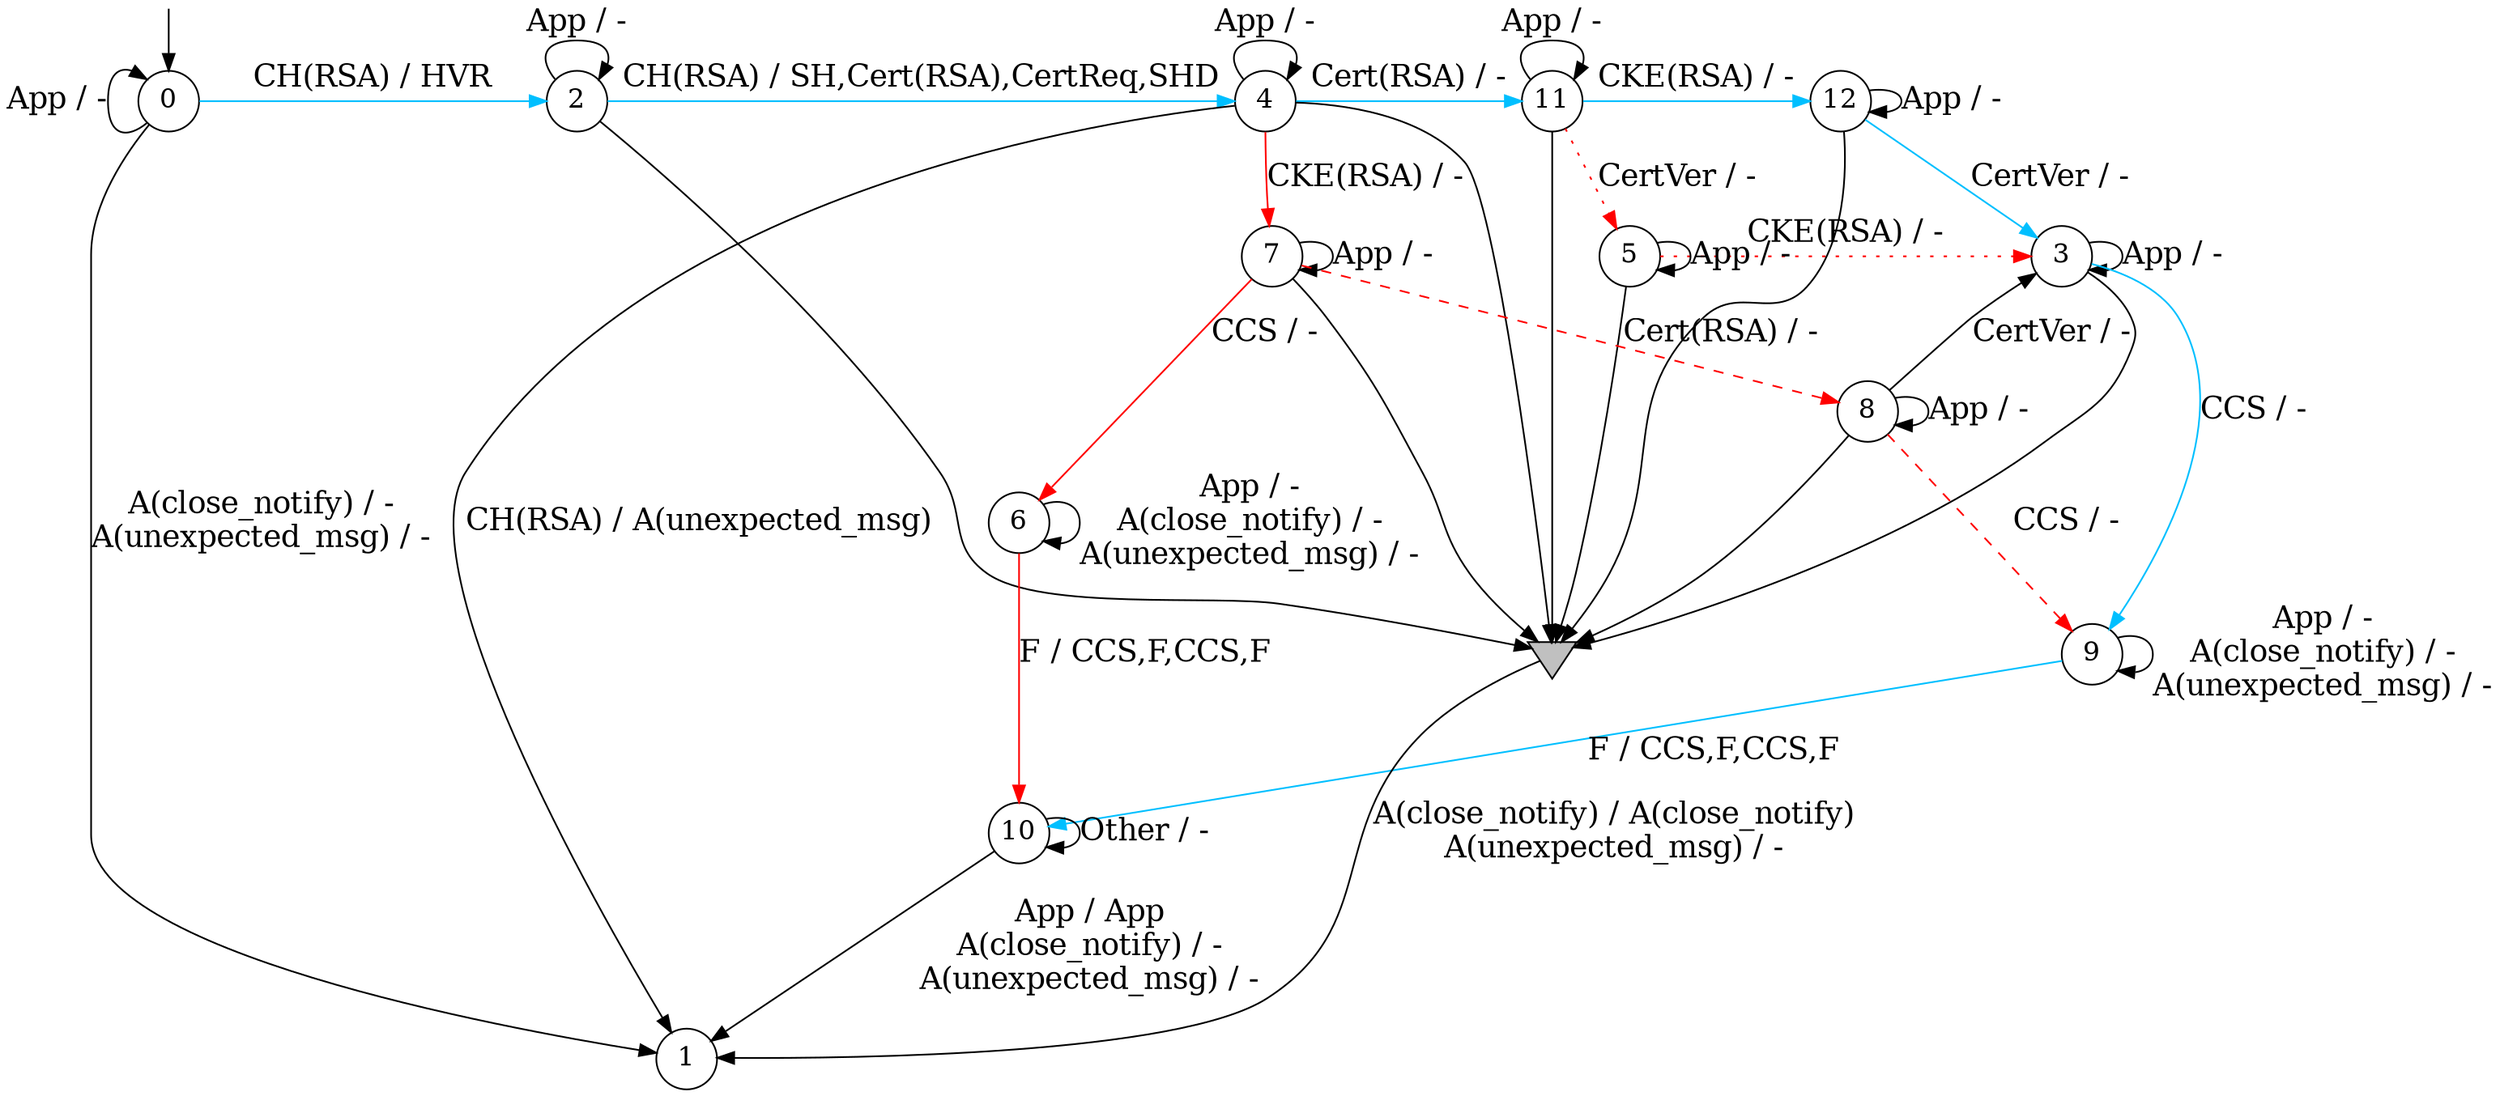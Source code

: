 digraph g {
node [fixedsize="true" fontsize=16]
edge [fontsize=18]
s0 [label="0", shape="circle"];
s1 [label="1", shape="circle"];
s2 [label="2", shape="circle"];
s3 [label="3", shape="circle"];
s4 [label="4", shape="circle"];
s5 [label="5", shape="circle"];
s6 [label="6", shape="circle"];
s7 [label="7", shape="circle"];
s8 [label="8", shape="circle"];
s9 [label="9", shape="circle"];
s10 [label="10", shape="circle"];
s11 [label="11", shape="circle"];
s12 [label="12", shape="circle"];
endalert [height="0.4", fillcolor="gray",  style="filled", label="", shape="invtriangle", width="0.4"];
{rank = same; s0; s2; s4; s11; s12;}
{rank = same; s7; s5; s3;}
s0 -> s2  [color="deepskyblue", label="CH(RSA) / HVR"];
s0:sw -> s0:nw  [label="App / -"];
s0 -> s1  [label="A(close_notify) / -
A(unexpected_msg) / -"];
s2 -> s4  [color="deepskyblue", label="CH(RSA) / SH,Cert(RSA),CertReq,SHD"];
s2:nw -> s2:ne  [label="App / -"];
s2 -> endalert;
s3 -> s9  [color="deepskyblue", label="CCS / -"];
s3 -> s3  [label="App / -"];
s3 -> endalert;
s4 -> s1  [label="CH(RSA) / A(unexpected_msg)"];
s4 -> endalert;
s4 -> s7  [color="red", label="CKE(RSA) / -"];
s4:nw -> s4:ne  [label="App / -"];
s4 -> s11  [color="deepskyblue", label="Cert(RSA) / -"];
s5 -> s3  [color="red" style="dotted" label="CKE(RSA) / -"];
s5 -> s5  [label="App / -"];
s5 -> endalert;
s6 -> s10  [color="red", label="F / CCS,F,CCS,F"];
s6 -> s6  [label="App / -
A(close_notify) / -
A(unexpected_msg) / -"];
s7 -> s6  [color="red", label="CCS / -"];
s7 -> s7  [label="App / -"];
s7 -> s8  [color="red" style="dashed" label="Cert(RSA) / -"];
s7 -> endalert;
s8 -> s9  [color="red" style="dashed" label="CCS / -"];
s8 -> s8  [label="App / -"];
s8 -> s3  [label="CertVer / -"];
s8 -> endalert;
s9 -> s10  [color="deepskyblue", label="F / CCS,F,CCS,F"];
s9 -> s9  [label="App / -
A(close_notify) / -
A(unexpected_msg) / -"];
s10 -> s1  [label="App / App
A(close_notify) / -
A(unexpected_msg) / -"];
s10 -> s10  [label="Other / -"];
s11 -> s12  [color="deepskyblue", label="CKE(RSA) / -"];
s11:nw -> s11:ne  [label="App / -"];
s11 -> s5  [color="red" style="dotted" label="CertVer / -"];
s11 -> endalert;
s12 -> s12  [label="App / -"];
s12 -> s3  [color="deepskyblue", label="CertVer / -"];
s12 -> endalert;
endalert -> s1 [label="A(close_notify) / A(close_notify)
A(unexpected_msg) / -"];
__start0 [height="0", label="", shape="none", width="0"];
__start0 -> s0;
}

